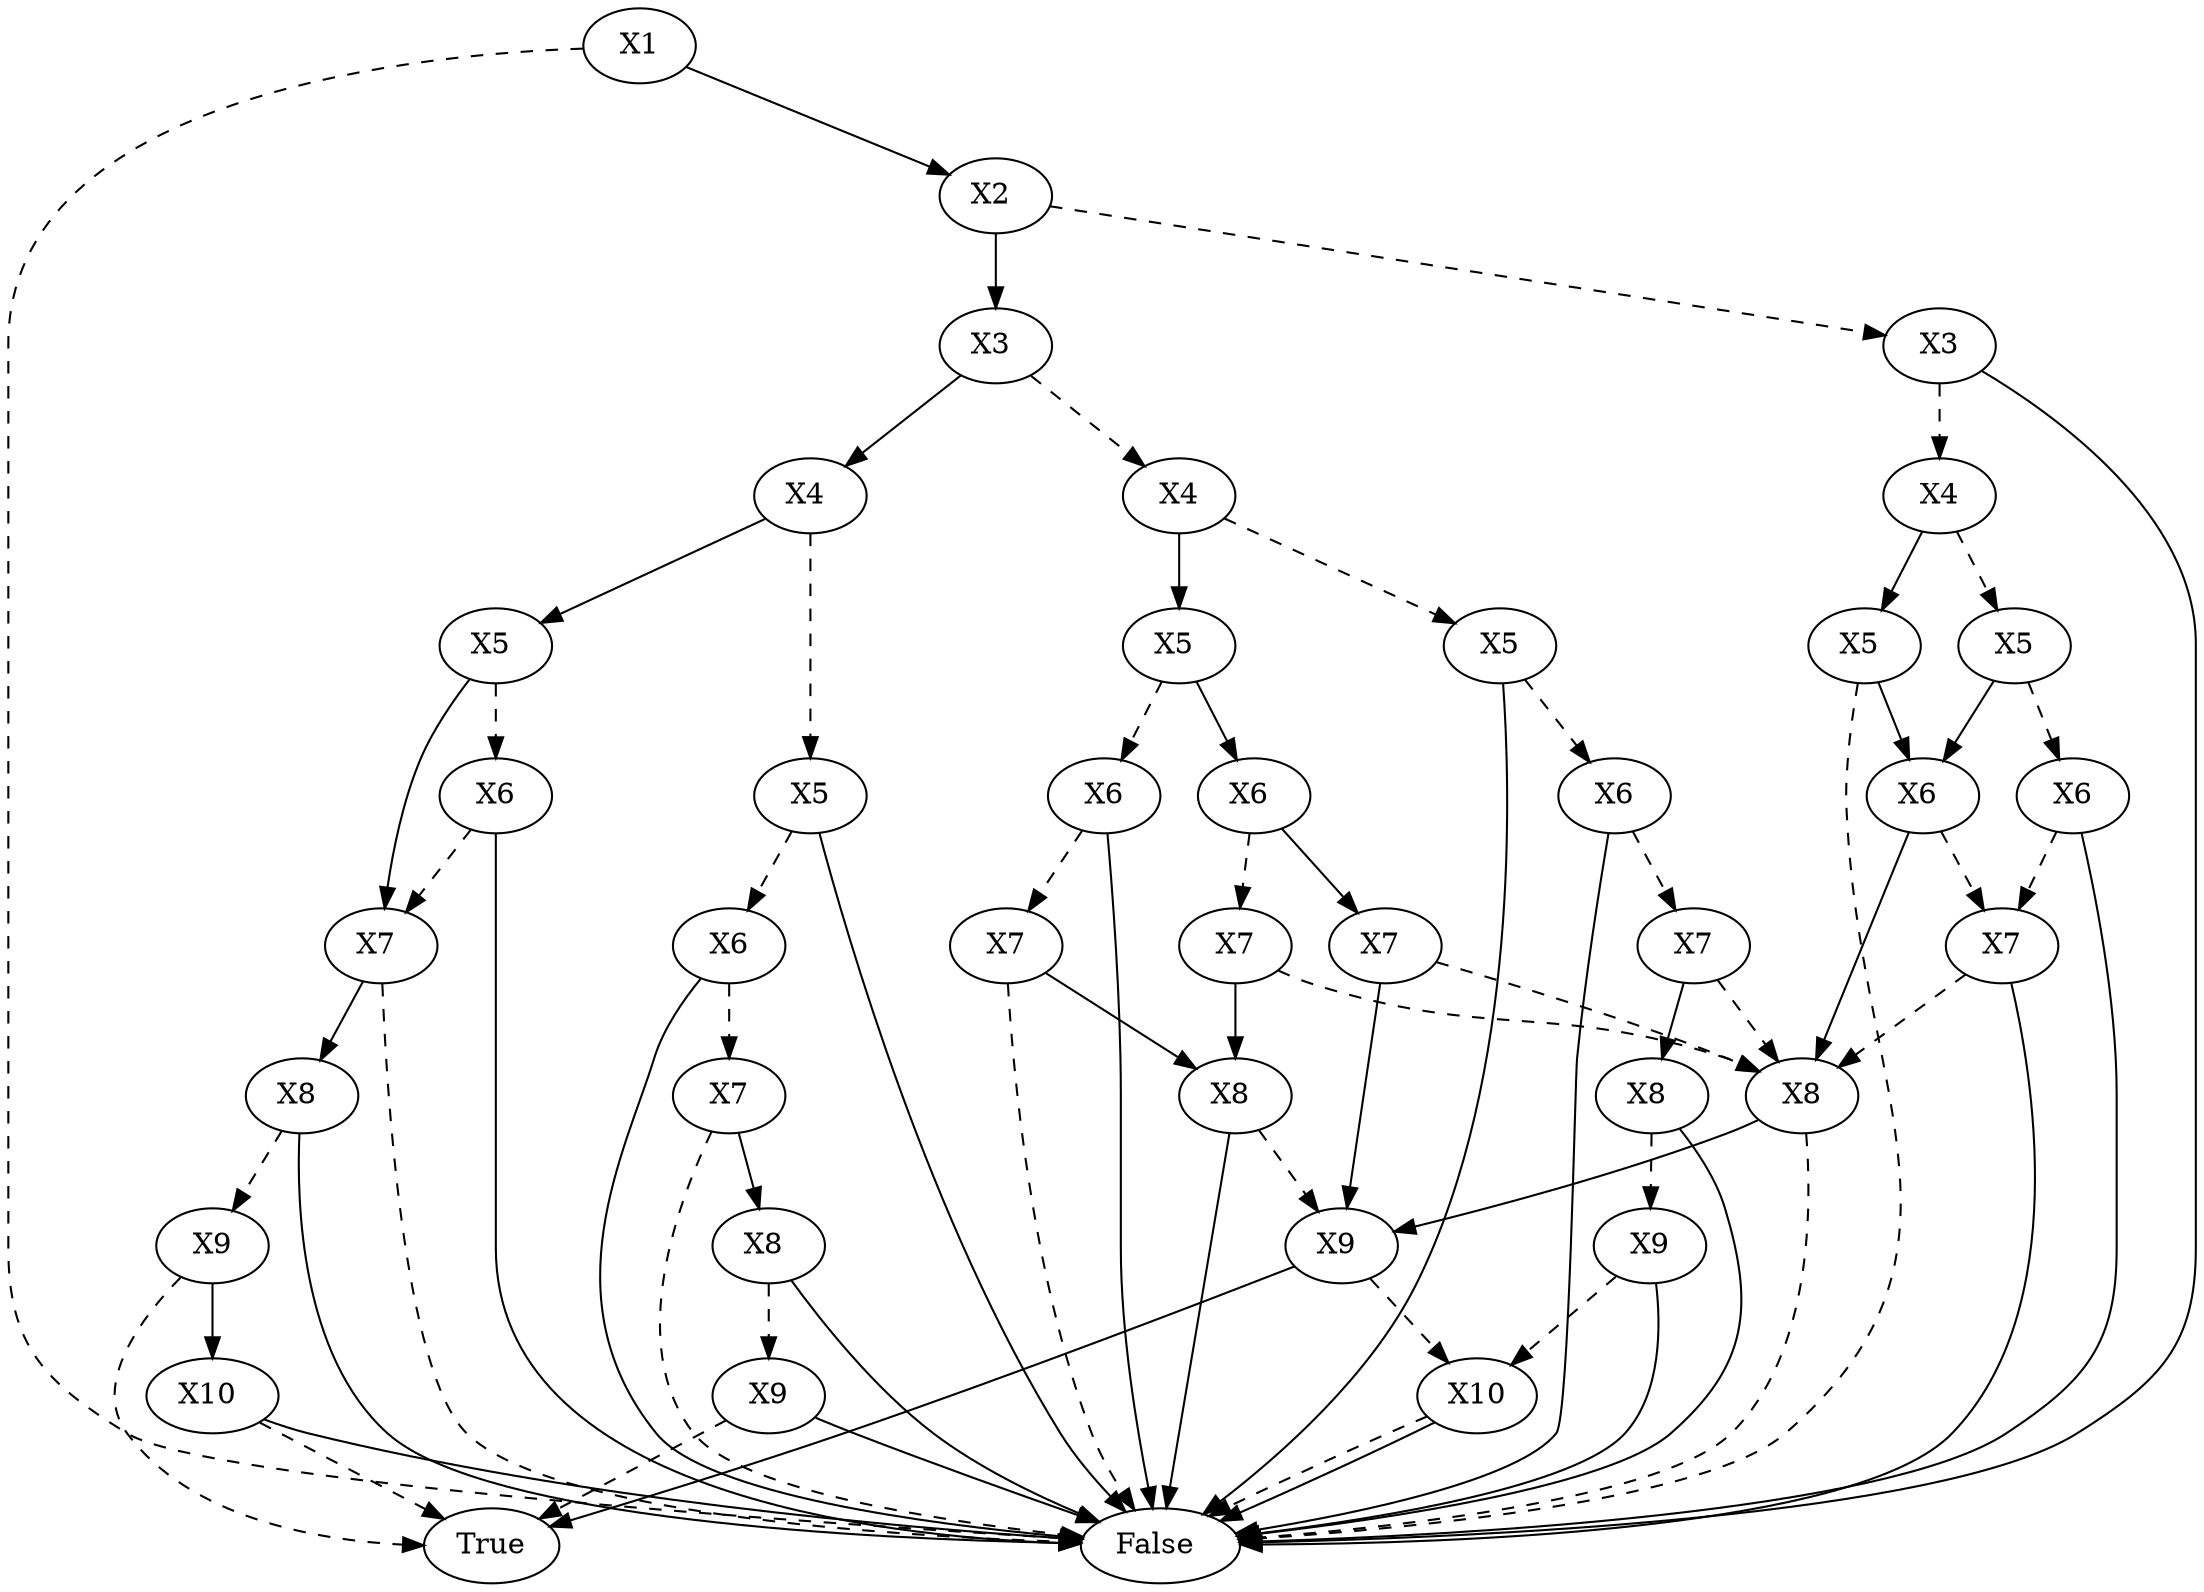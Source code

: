 digraph{2211978424272[label=X1]2211978152528[label="False"]
2211978424272 -> 2211978152528[style=dashed label="" fontcolor = gray]
2211978514096[label="X2 "]
2211978424272 -> 2211978514096 [label="" fontcolor = gray]
2211978523216[label="X3"]
2211978514096 -> 2211978523216[style=dashed label="" fontcolor = gray]
2211978517936[label="X4"]
2211978523216 -> 2211978517936[style=dashed label="" fontcolor = gray]
2211978517136[label="X5"]
2211978517936 -> 2211978517136[style=dashed label="" fontcolor = gray]
2211978512496[label="X6"]
2211978517136 -> 2211978512496[style=dashed label="" fontcolor = gray]
2211978520176[label="X7"]
2211978512496 -> 2211978520176[style=dashed label="" fontcolor = gray]
2211978518736[label="X8"]
2211978520176 -> 2211978518736[style=dashed label="" fontcolor = gray]
2211978152528[label="False"]
2211978518736 -> 2211978152528[style=dashed label="" fontcolor = gray]
2211978520336[label="X9 "]
2211978518736 -> 2211978520336 [label="" fontcolor = gray]
2211978525296[label="X10"]
2211978520336 -> 2211978525296[style=dashed label="" fontcolor = gray]
2211978152528[label="False"]
2211978525296 -> 2211978152528[style=dashed label="" fontcolor = gray]
2211978152528[label="False "]
2211978525296 -> 2211978152528 [label="" fontcolor = gray]
2211978419472[label="True "]
2211978520336 -> 2211978419472 [label="" fontcolor = gray]
2211978152528[label="False "]
2211978520176 -> 2211978152528 [label="" fontcolor = gray]
2211978152528[label="False "]
2211978512496 -> 2211978152528 [label="" fontcolor = gray]
2211978520976[label="X6 "]
2211978517136 -> 2211978520976 [label="" fontcolor = gray]
2211978520176[label="X7"]
2211978520976 -> 2211978520176[style=dashed label="" fontcolor = gray]
2211978518736[label="X8 "]
2211978520976 -> 2211978518736 [label="" fontcolor = gray]
2211978524976[label="X5 "]
2211978517936 -> 2211978524976 [label="" fontcolor = gray]
2211978152528[label="False"]
2211978524976 -> 2211978152528[style=dashed label="" fontcolor = gray]
2211978520976[label="X6 "]
2211978524976 -> 2211978520976 [label="" fontcolor = gray]
2211978152528[label="False "]
2211978523216 -> 2211978152528 [label="" fontcolor = gray]
2211978515056[label="X3 "]
2211978514096 -> 2211978515056 [label="" fontcolor = gray]
2211979211024[label="X4"]
2211978515056 -> 2211979211024[style=dashed label="" fontcolor = gray]
2211979130544[label="X5"]
2211979211024 -> 2211979130544[style=dashed label="" fontcolor = gray]
2211979123664[label="X6"]
2211979130544 -> 2211979123664[style=dashed label="" fontcolor = gray]
2211979120624[label="X7"]
2211979123664 -> 2211979120624[style=dashed label="" fontcolor = gray]
2211978518736[label="X8"]
2211979120624 -> 2211978518736[style=dashed label="" fontcolor = gray]
2211979123024[label="X8 "]
2211979120624 -> 2211979123024 [label="" fontcolor = gray]
2211979123984[label="X9"]
2211979123024 -> 2211979123984[style=dashed label="" fontcolor = gray]
2211978525296[label="X10"]
2211979123984 -> 2211978525296[style=dashed label="" fontcolor = gray]
2211978152528[label="False "]
2211979123984 -> 2211978152528 [label="" fontcolor = gray]
2211978152528[label="False "]
2211979123024 -> 2211978152528 [label="" fontcolor = gray]
2211978152528[label="False "]
2211979123664 -> 2211978152528 [label="" fontcolor = gray]
2211978152528[label="False "]
2211979130544 -> 2211978152528 [label="" fontcolor = gray]
2211979132624[label="X5 "]
2211979211024 -> 2211979132624 [label="" fontcolor = gray]
2211979119184[label="X6"]
2211979132624 -> 2211979119184[style=dashed label="" fontcolor = gray]
2211979298128[label="X7"]
2211979119184 -> 2211979298128[style=dashed label="" fontcolor = gray]
2211978152528[label="False"]
2211979298128 -> 2211978152528[style=dashed label="" fontcolor = gray]
2211979298768[label="X8 "]
2211979298128 -> 2211979298768 [label="" fontcolor = gray]
2211978520336[label="X9"]
2211979298768 -> 2211978520336[style=dashed label="" fontcolor = gray]
2211978152528[label="False "]
2211979298768 -> 2211978152528 [label="" fontcolor = gray]
2211978152528[label="False "]
2211979119184 -> 2211978152528 [label="" fontcolor = gray]
2211979298448[label="X6 "]
2211979132624 -> 2211979298448 [label="" fontcolor = gray]
2211979299408[label="X7"]
2211979298448 -> 2211979299408[style=dashed label="" fontcolor = gray]
2211978518736[label="X8"]
2211979299408 -> 2211978518736[style=dashed label="" fontcolor = gray]
2211979298768[label="X8 "]
2211979299408 -> 2211979298768 [label="" fontcolor = gray]
2211979300208[label="X7 "]
2211979298448 -> 2211979300208 [label="" fontcolor = gray]
2211978518736[label="X8"]
2211979300208 -> 2211978518736[style=dashed label="" fontcolor = gray]
2211978520336[label="X9 "]
2211979300208 -> 2211978520336 [label="" fontcolor = gray]
2211979119824[label="X4 "]
2211978515056 -> 2211979119824 [label="" fontcolor = gray]
2211979301328[label="X5"]
2211979119824 -> 2211979301328[style=dashed label="" fontcolor = gray]
2211979302608[label="X6"]
2211979301328 -> 2211979302608[style=dashed label="" fontcolor = gray]
2211979302768[label="X7"]
2211979302608 -> 2211979302768[style=dashed label="" fontcolor = gray]
2211978152528[label="False"]
2211979302768 -> 2211978152528[style=dashed label="" fontcolor = gray]
2211979303568[label="X8 "]
2211979302768 -> 2211979303568 [label="" fontcolor = gray]
2211979304048[label="X9"]
2211979303568 -> 2211979304048[style=dashed label="" fontcolor = gray]
2211978419472[label="True"]
2211979304048 -> 2211978419472[style=dashed label="" fontcolor = gray]
2211978152528[label="False "]
2211979304048 -> 2211978152528 [label="" fontcolor = gray]
2211978152528[label="False "]
2211979303568 -> 2211978152528 [label="" fontcolor = gray]
2211978152528[label="False "]
2211979302608 -> 2211978152528 [label="" fontcolor = gray]
2211978152528[label="False "]
2211979301328 -> 2211978152528 [label="" fontcolor = gray]
2211979302288[label="X5 "]
2211979119824 -> 2211979302288 [label="" fontcolor = gray]
2211979304848[label="X6"]
2211979302288 -> 2211979304848[style=dashed label="" fontcolor = gray]
2211979305168[label="X7"]
2211979304848 -> 2211979305168[style=dashed label="" fontcolor = gray]
2211978152528[label="False"]
2211979305168 -> 2211978152528[style=dashed label="" fontcolor = gray]
2211979305648[label="X8 "]
2211979305168 -> 2211979305648 [label="" fontcolor = gray]
2211979200944[label="X9"]
2211979305648 -> 2211979200944[style=dashed label="" fontcolor = gray]
2211978419472[label="True"]
2211979200944 -> 2211978419472[style=dashed label="" fontcolor = gray]
2211979211664[label="X10 "]
2211979200944 -> 2211979211664 [label="" fontcolor = gray]
2211978419472[label="True"]
2211979211664 -> 2211978419472[style=dashed label="" fontcolor = gray]
2211978152528[label="False "]
2211979211664 -> 2211978152528 [label="" fontcolor = gray]
2211978152528[label="False "]
2211979305648 -> 2211978152528 [label="" fontcolor = gray]
2211978152528[label="False "]
2211979304848 -> 2211978152528 [label="" fontcolor = gray]
2211979305168[label="X7 "]
2211979302288 -> 2211979305168 [label="" fontcolor = gray]
}